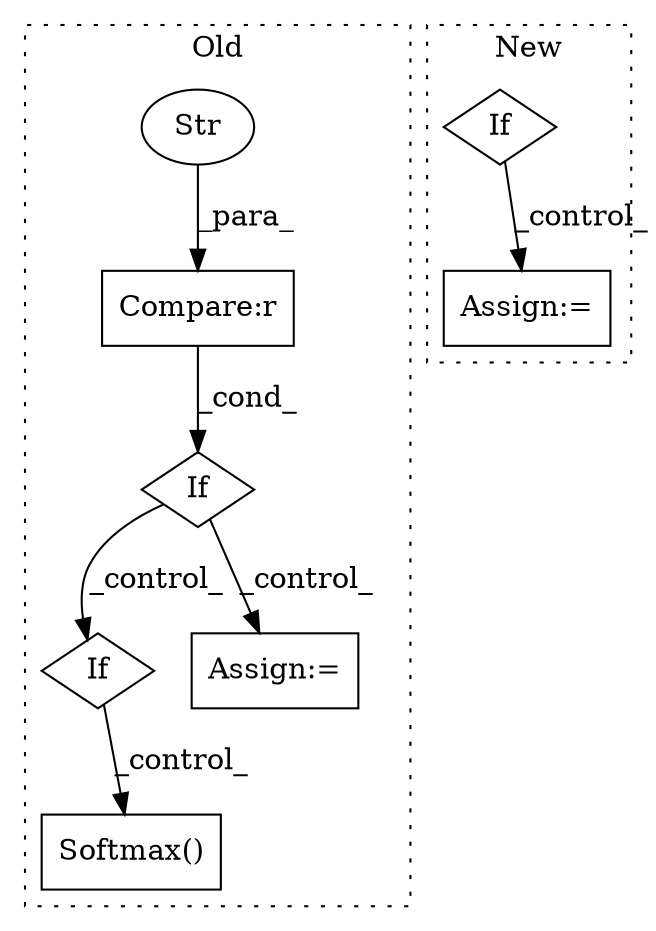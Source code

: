 digraph G {
subgraph cluster0 {
1 [label="Softmax()" a="75" s="5969" l="17" shape="box"];
4 [label="If" a="96" s="3652" l="3" shape="diamond"];
5 [label="Compare:r" a="40" s="3655" l="21" shape="box"];
6 [label="Str" a="66" s="3666" l="10" shape="ellipse"];
7 [label="If" a="96" s="5770" l="3" shape="diamond"];
8 [label="Assign:=" a="68" s="3748" l="3" shape="box"];
label = "Old";
style="dotted";
}
subgraph cluster1 {
2 [label="If" a="96" s="3734" l="3" shape="diamond"];
3 [label="Assign:=" a="68" s="3778" l="4" shape="box"];
label = "New";
style="dotted";
}
2 -> 3 [label="_control_"];
4 -> 8 [label="_control_"];
4 -> 7 [label="_control_"];
5 -> 4 [label="_cond_"];
6 -> 5 [label="_para_"];
7 -> 1 [label="_control_"];
}